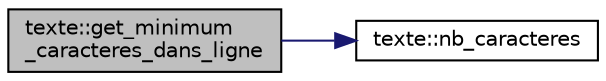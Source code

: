 digraph "texte::get_minimum_caracteres_dans_ligne"
{
  edge [fontname="Helvetica",fontsize="10",labelfontname="Helvetica",labelfontsize="10"];
  node [fontname="Helvetica",fontsize="10",shape=record];
  rankdir="LR";
  Node80 [label="texte::get_minimum\l_caracteres_dans_ligne",height=0.2,width=0.4,color="black", fillcolor="grey75", style="filled", fontcolor="black"];
  Node80 -> Node81 [color="midnightblue",fontsize="10",style="solid",fontname="Helvetica"];
  Node81 [label="texte::nb_caracteres",height=0.2,width=0.4,color="black", fillcolor="white", style="filled",URL="$classtexte.html#ae8511739fb7e8c52a4c300676d6b30e0",tooltip="Retourne le nombre de caractères du texte. "];
}

